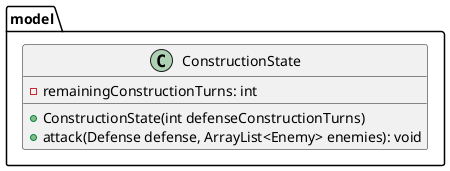 @startuml
'https://plantuml.com/class-diagram
package model {
    class ConstructionState {
        - remainingConstructionTurns: int
        + ConstructionState(int defenseConstructionTurns)
        + attack(Defense defense, ArrayList<Enemy> enemies): void
    }
}

@enduml